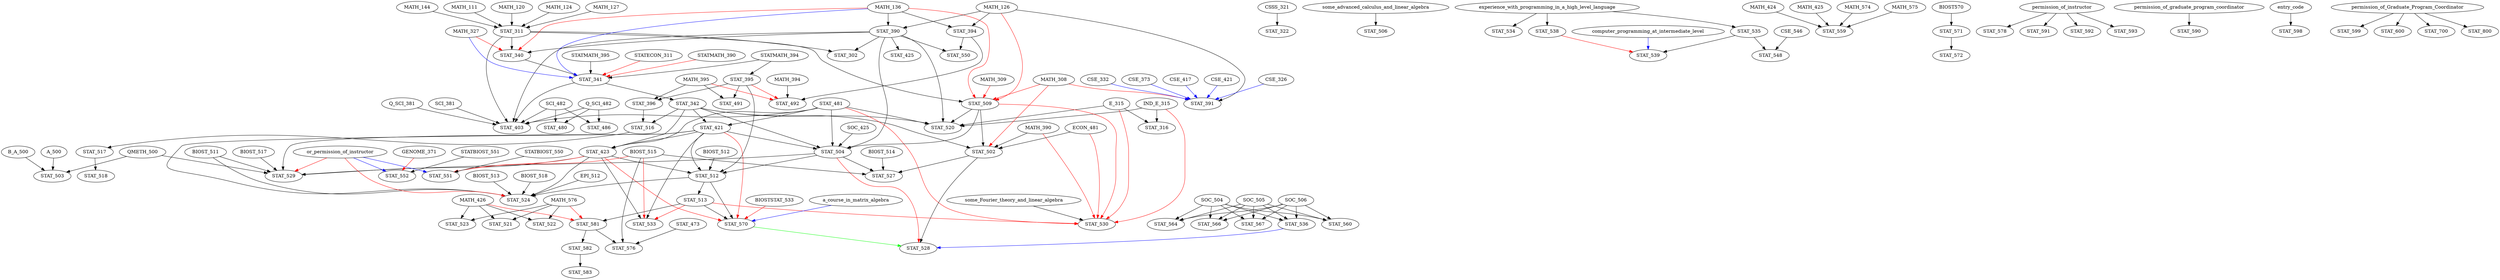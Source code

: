 digraph G {
    edge [color=black];
    STAT_311 -> STAT_302;
    STAT_390 -> STAT_302;
    edge [color=black];
    MATH_111 -> STAT_311;
    MATH_120 -> STAT_311;
    MATH_124 -> STAT_311;
    MATH_127 -> STAT_311;
    MATH_144 -> STAT_311;
    edge [color=black];
    IND_E_315 -> STAT_316;
    E_315 -> STAT_316;
    edge [color=black];
    CSSS_321 -> STAT_322;
    edge [color=black];
    STAT_311 -> STAT_340;
    STAT_390 -> STAT_340;
    edge [color=red];
    MATH_327 -> STAT_340;
    MATH_136 -> STAT_340;
    edge [color=black];
    STAT_340 -> STAT_341;
    STATMATH_394 -> STAT_341;
    STATMATH_395 -> STAT_341;
    edge [color=red];
    STATECON_311 -> STAT_341;
    STATMATH_390 -> STAT_341;
    edge [color=blue];
    MATH_136 -> STAT_341;
    MATH_327 -> STAT_341;
    edge [color=black];
    STAT_341 -> STAT_342;
    edge [color=black];
    MATH_126 -> STAT_390;
    MATH_136 -> STAT_390;
    edge [color=black];
    MATH_126 -> STAT_391;
    edge [color=red];
    MATH_308 -> STAT_391;
    edge [color=blue];
    CSE_326 -> STAT_391;
    CSE_332 -> STAT_391;
    CSE_373 -> STAT_391;
    CSE_417 -> STAT_391;
    CSE_421 -> STAT_391;
    edge [color=black];
    MATH_126 -> STAT_394;
    MATH_136 -> STAT_394;
    edge [color=black];
    STATMATH_394 -> STAT_395;
    edge [color=black];
    MATH_395 -> STAT_396;
    STAT_395 -> STAT_396;
    edge [color=black];
    STAT_311 -> STAT_403;
    STAT_341 -> STAT_403;
    STAT_390 -> STAT_403;
    STAT_481 -> STAT_403;
    Q_SCI_381 -> STAT_403;
    SCI_381 -> STAT_403;
    Q_SCI_482 -> STAT_403;
    SCI_482 -> STAT_403;
    edge [color=black];
    STAT_342 -> STAT_421;
    STAT_481 -> STAT_421;
    edge [color=black];
    STAT_342 -> STAT_423;
    STAT_421 -> STAT_423;
    STAT_481 -> STAT_423;
    edge [color=black];
    STAT_390 -> STAT_425;
    edge [color=black];
    Q_SCI_482 -> STAT_480;
    SCI_482 -> STAT_480;
    edge [color=black];
    Q_SCI_482 -> STAT_486;
    SCI_482 -> STAT_486;
    edge [color=black];
    MATH_395 -> STAT_491;
    STAT_395 -> STAT_491;
    edge [color=black];
    MATH_394 -> STAT_492;
    STAT_394 -> STAT_492;
    edge [color=red];
    MATH_395 -> STAT_492;
    STAT_395 -> STAT_492;
    edge [color=black];
    STAT_342 -> STAT_502;
    MATH_390 -> STAT_502;
    ECON_481 -> STAT_502;
    STAT_509 -> STAT_502;
    edge [color=red];
    MATH_308 -> STAT_502;
    edge [color=black];
    B_A_500 -> STAT_503;
    A_500 -> STAT_503;
    QMETH_500 -> STAT_503;
    edge [color=black];
    STAT_342 -> STAT_504;
    STAT_390 -> STAT_504;
    STAT_421 -> STAT_504;
    STAT_481 -> STAT_504;
    STAT_509 -> STAT_504;
    SOC_425 -> STAT_504;
    edge [color=black];
    some_advanced_calculus_and_linear_algebra -> STAT_506;
    edge [color=black];
    STAT_311 -> STAT_509;
    edge [color=red];
    MATH_136 -> STAT_509;
    MATH_126 -> STAT_509;
    MATH_308 -> STAT_509;
    MATH_309 -> STAT_509;
    edge [color=black];
    STAT_395 -> STAT_512;
    STAT_421 -> STAT_512;
    STAT_423 -> STAT_512;
    STAT_504 -> STAT_512;
    BIOST_512 -> STAT_512;
    edge [color=black];
    STAT_512 -> STAT_513;
    edge [color=black];
    STAT_342 -> STAT_516;
    STAT_396 -> STAT_516;
    edge [color=black];
    STAT_516 -> STAT_517;
    edge [color=black];
    STAT_517 -> STAT_518;
    edge [color=black];
    STAT_342 -> STAT_520;
    STAT_390 -> STAT_520;
    STAT_481 -> STAT_520;
    STAT_509 -> STAT_520;
    IND_E_315 -> STAT_520;
    E_315 -> STAT_520;
    edge [color=black];
    MATH_426 -> STAT_521;
    MATH_576 -> STAT_521;
    edge [color=black];
    MATH_426 -> STAT_522;
    MATH_576 -> STAT_522;
    edge [color=black];
    MATH_426 -> STAT_523;
    MATH_576 -> STAT_523;
    edge [color=black];
    BIOST_511 -> STAT_524;
    BIOST_513 -> STAT_524;
    BIOST_518 -> STAT_524;
    STAT_421 -> STAT_524;
    STAT_423 -> STAT_524;
    STAT_512 -> STAT_524;
    EPI_512 -> STAT_524;
    edge [color=red];
    or_permission_of_instructor -> STAT_524;
    edge [color=black];
    STAT_502 -> STAT_527;
    STAT_504 -> STAT_527;
    BIOST_514 -> STAT_527;
    BIOST_515 -> STAT_527;
    edge [color=black];
    STAT_502 -> STAT_528;
    edge [color=red];
    STAT_504 -> STAT_528;
    edge [color=blue];
    STAT_536 -> STAT_528;
    edge [color=green];
    STAT_570 -> STAT_528;
    edge [color=black];
    STAT_421 -> STAT_529;
    STAT_423 -> STAT_529;
    STAT_504 -> STAT_529;
    QMETH_500 -> STAT_529;
    BIOST_511 -> STAT_529;
    BIOST_517 -> STAT_529;
    edge [color=red];
    or_permission_of_instructor -> STAT_529;
    edge [color=black];
    some_Fourier_theory_and_linear_algebra -> STAT_530;
    edge [color=red];
    MATH_390 -> STAT_530;
    ECON_481 -> STAT_530;
    STAT_481 -> STAT_530;
    STAT_509 -> STAT_530;
    STAT_513 -> STAT_530;
    IND_E_315 -> STAT_530;
    E_315 -> STAT_530;
    edge [color=black];
    STAT_421 -> STAT_533;
    STAT_423 -> STAT_533;
    edge [color=red];
    STAT_513 -> STAT_533;
    BIOST_515 -> STAT_533;
    edge [color=black];
    experience_with_programming_in_a_high_level_language -> STAT_534;
    edge [color=black];
    experience_with_programming_in_a_high_level_language -> STAT_535;
    edge [color=black];
    SOC_504 -> STAT_536;
    SOC_505 -> STAT_536;
    SOC_506 -> STAT_536;
    edge [color=black];
    experience_with_programming_in_a_high_level_language -> STAT_538;
    edge [color=black];
    STAT_535 -> STAT_539;
    edge [color=red];
    STAT_538 -> STAT_539;
    edge [color=blue];
    computer_programming_at_intermediate_level -> STAT_539;
    edge [color=black];
    STAT_535 -> STAT_548;
    CSE_546 -> STAT_548;
    edge [color=black];
    STAT_390 -> STAT_550;
    STAT_394 -> STAT_550;
    edge [color=black];
    STATBIOST_550 -> STAT_551;
    edge [color=red];
    STAT_423 -> STAT_551;
    BIOST_515 -> STAT_551;
    edge [color=blue];
    or_permission_of_instructor -> STAT_551;
    edge [color=black];
    STATBIOST_551 -> STAT_552;
    edge [color=red];
    GENOME_371 -> STAT_552;
    edge [color=blue];
    or_permission_of_instructor -> STAT_552;
    edge [color=black];
    MATH_424 -> STAT_559;
    MATH_425 -> STAT_559;
    MATH_574 -> STAT_559;
    MATH_575 -> STAT_559;
    edge [color=black];
    SOC_504 -> STAT_560;
    SOC_505 -> STAT_560;
    SOC_506 -> STAT_560;
    edge [color=black];
    SOC_504 -> STAT_564;
    SOC_505 -> STAT_564;
    SOC_506 -> STAT_564;
    edge [color=black];
    SOC_504 -> STAT_566;
    SOC_505 -> STAT_566;
    SOC_506 -> STAT_566;
    edge [color=black];
    SOC_504 -> STAT_567;
    SOC_505 -> STAT_567;
    SOC_506 -> STAT_567;
    edge [color=black];
    STAT_512 -> STAT_570;
    STAT_513 -> STAT_570;
    edge [color=red];
    BIOSTSTAT_533 -> STAT_570;
    STAT_421 -> STAT_570;
    STAT_423 -> STAT_570;
    edge [color=blue];
    a_course_in_matrix_algebra -> STAT_570;
    edge [color=black];
    BIOST570 -> STAT_571;
    edge [color=black];
    STAT_571 -> STAT_572;
    edge [color=black];
    STAT_581 -> STAT_576;
    BIOST_515 -> STAT_576;
    STAT_473 -> STAT_576;
    edge [color=black];
    permission_of_instructor -> STAT_578;
    edge [color=black];
    STAT_513 -> STAT_581;
    edge [color=red];
    MATH_426 -> STAT_581;
    MATH_576 -> STAT_581;
    edge [color=black];
    STAT_581 -> STAT_582;
    edge [color=black];
    STAT_582 -> STAT_583;
    edge [color=black];
    permission_of_graduate_program_coordinator -> STAT_590;
    edge [color=black];
    permission_of_instructor -> STAT_591;
    edge [color=black];
    permission_of_instructor -> STAT_592;
    edge [color=black];
    permission_of_instructor -> STAT_593;
    edge [color=black];
    entry_code -> STAT_598;
    edge [color=black];
    permission_of_Graduate_Program_Coordinator -> STAT_599;
    edge [color=black];
    permission_of_Graduate_Program_Coordinator -> STAT_600;
    edge [color=black];
    permission_of_Graduate_Program_Coordinator -> STAT_700;
    edge [color=black];
    permission_of_Graduate_Program_Coordinator -> STAT_800;
}
